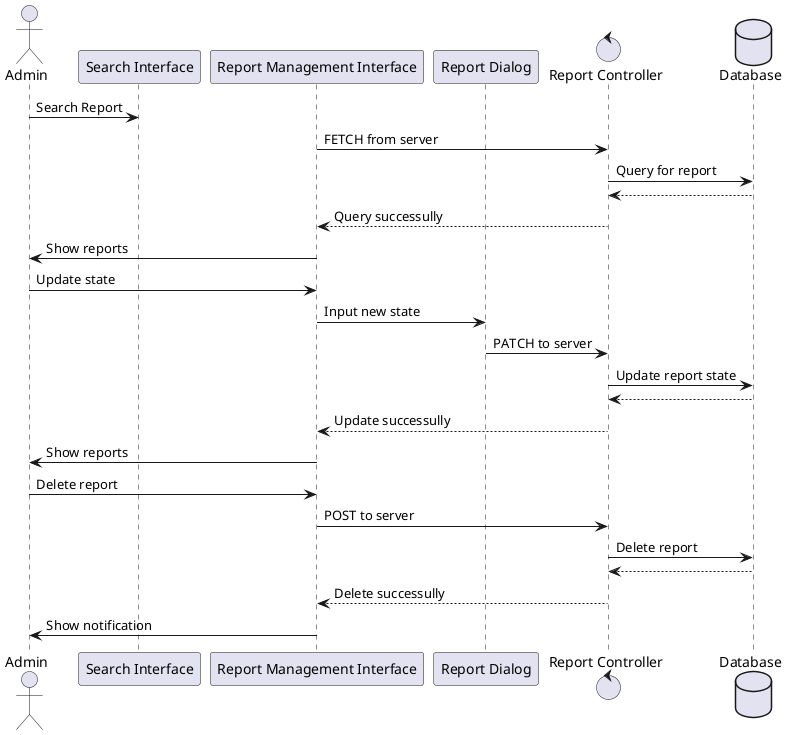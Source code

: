 @startuml

actor Admin as A
participant "Search Interface" as SI
participant "Report Management Interface" as RMI
participant "Report Dialog" as RD
control "Report Controller" as RC
database Database as D

A -> SI: Search Report
RMI -> RC: FETCH from server
RC -> D: Query for report
D --> RC
RC --> RMI: Query successully
RMI -> A: Show reports

A -> RMI: Update state
RMI -> RD: Input new state
RD -> RC: PATCH to server
RC -> D: Update report state
D --> RC
RC --> RMI: Update successully
RMI -> A: Show reports

A -> RMI: Delete report
RMI -> RC: POST to server
RC -> D: Delete report
D --> RC
RC --> RMI: Delete successully
RMI -> A: Show notification

@enduml
